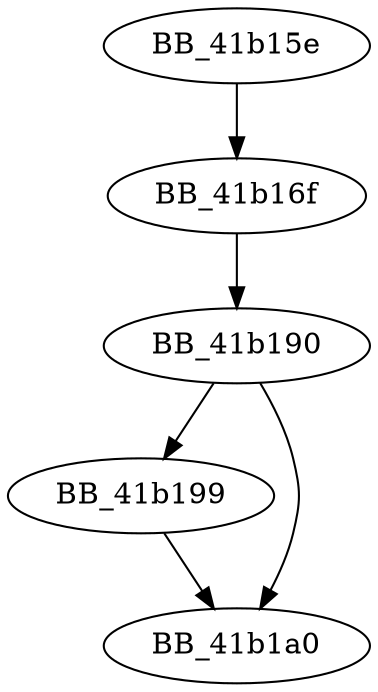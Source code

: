 DiGraph ___crtLCMapStringA{
BB_41b15e->BB_41b16f
BB_41b16f->BB_41b190
BB_41b190->BB_41b199
BB_41b190->BB_41b1a0
BB_41b199->BB_41b1a0
}
